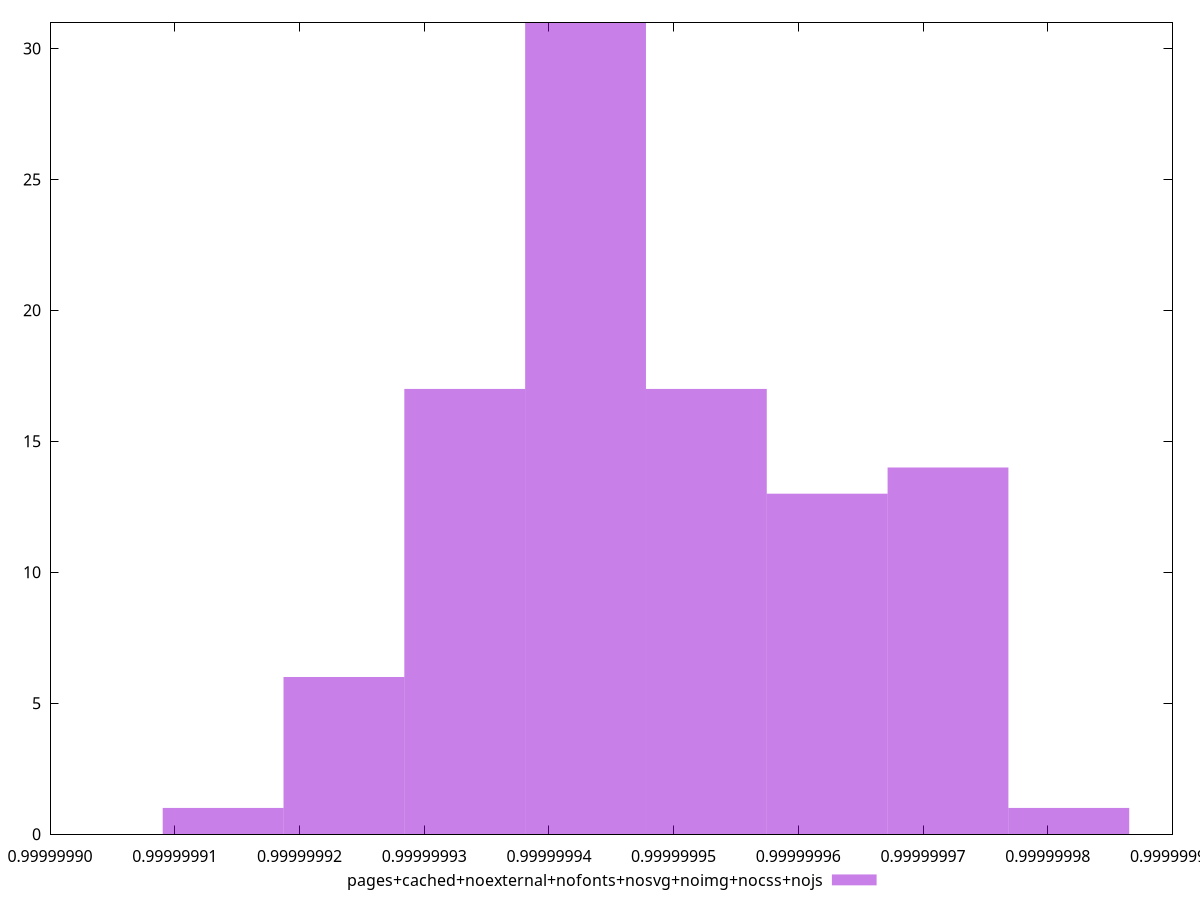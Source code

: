 $_pagesCachedNoexternalNofontsNosvgNoimgNocssNojs <<EOF
0.999999972000053 14
0.9999999526263565 17
0.9999999429395082 31
0.9999999623132048 13
0.9999999235658118 6
0.99999993325266 17
0.9999999816869012 1
0.9999999138789636 1
EOF
set key outside below
set terminal pngcairo
set output "report_00004_2020-11-02T20-21-41.718Z/mainthread-work-breakdown/pages+cached+noexternal+nofonts+nosvg+noimg+nocss+nojs//hist.png"
set yrange [0:31]
set boxwidth 9.686848230691338e-9
set style fill transparent solid 0.5 noborder
plot $_pagesCachedNoexternalNofontsNosvgNoimgNocssNojs title "pages+cached+noexternal+nofonts+nosvg+noimg+nocss+nojs" with boxes ,